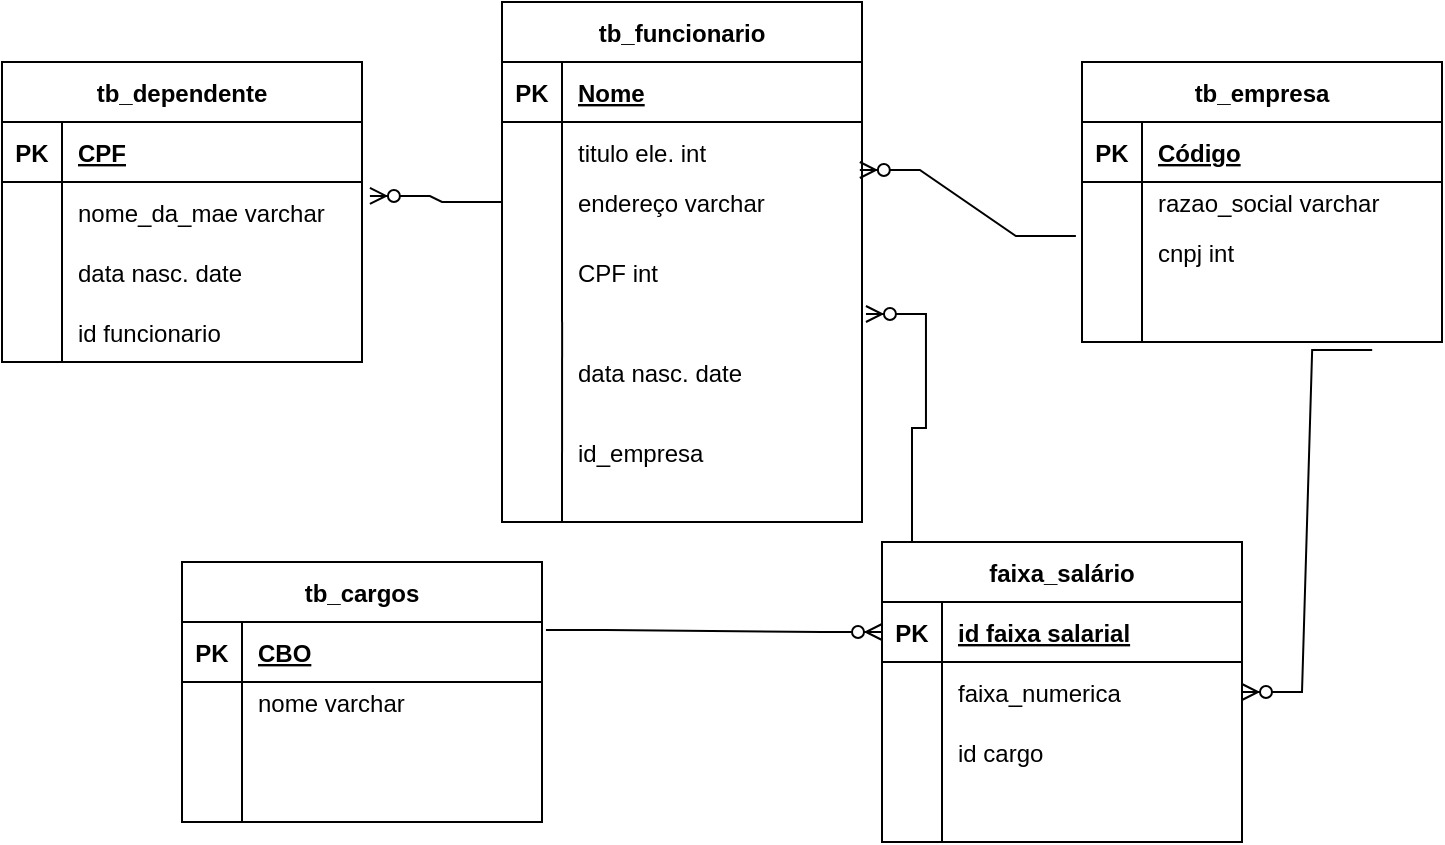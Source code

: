 <mxfile version="20.8.16" type="device"><diagram name="Página-1" id="Bbv_2jhY5aTtiZkwwCJl"><mxGraphModel dx="864" dy="516" grid="1" gridSize="10" guides="1" tooltips="1" connect="1" arrows="1" fold="1" page="1" pageScale="1" pageWidth="827" pageHeight="1169" math="0" shadow="0"><root><mxCell id="0"/><mxCell id="1" parent="0"/><mxCell id="XwNunohxCATLZ41RWdoh-53" value="tb_funcionario" style="shape=table;startSize=30;container=1;collapsible=1;childLayout=tableLayout;fixedRows=1;rowLines=0;fontStyle=1;align=center;resizeLast=1;" vertex="1" parent="1"><mxGeometry x="320" y="200" width="180" height="260" as="geometry"/></mxCell><mxCell id="XwNunohxCATLZ41RWdoh-54" value="" style="shape=tableRow;horizontal=0;startSize=0;swimlaneHead=0;swimlaneBody=0;fillColor=none;collapsible=0;dropTarget=0;points=[[0,0.5],[1,0.5]];portConstraint=eastwest;top=0;left=0;right=0;bottom=1;" vertex="1" parent="XwNunohxCATLZ41RWdoh-53"><mxGeometry y="30" width="180" height="30" as="geometry"/></mxCell><mxCell id="XwNunohxCATLZ41RWdoh-55" value="PK" style="shape=partialRectangle;connectable=0;fillColor=none;top=0;left=0;bottom=0;right=0;fontStyle=1;overflow=hidden;" vertex="1" parent="XwNunohxCATLZ41RWdoh-54"><mxGeometry width="30" height="30" as="geometry"><mxRectangle width="30" height="30" as="alternateBounds"/></mxGeometry></mxCell><mxCell id="XwNunohxCATLZ41RWdoh-56" value="Nome" style="shape=partialRectangle;connectable=0;fillColor=none;top=0;left=0;bottom=0;right=0;align=left;spacingLeft=6;fontStyle=5;overflow=hidden;" vertex="1" parent="XwNunohxCATLZ41RWdoh-54"><mxGeometry x="30" width="150" height="30" as="geometry"><mxRectangle width="150" height="30" as="alternateBounds"/></mxGeometry></mxCell><mxCell id="XwNunohxCATLZ41RWdoh-57" value="" style="shape=tableRow;horizontal=0;startSize=0;swimlaneHead=0;swimlaneBody=0;fillColor=none;collapsible=0;dropTarget=0;points=[[0,0.5],[1,0.5]];portConstraint=eastwest;top=0;left=0;right=0;bottom=0;" vertex="1" parent="XwNunohxCATLZ41RWdoh-53"><mxGeometry y="60" width="180" height="30" as="geometry"/></mxCell><mxCell id="XwNunohxCATLZ41RWdoh-58" value="" style="shape=partialRectangle;connectable=0;fillColor=none;top=0;left=0;bottom=0;right=0;editable=1;overflow=hidden;" vertex="1" parent="XwNunohxCATLZ41RWdoh-57"><mxGeometry width="30" height="30" as="geometry"><mxRectangle width="30" height="30" as="alternateBounds"/></mxGeometry></mxCell><mxCell id="XwNunohxCATLZ41RWdoh-59" value="titulo ele. int" style="shape=partialRectangle;connectable=0;fillColor=none;top=0;left=0;bottom=0;right=0;align=left;spacingLeft=6;overflow=hidden;" vertex="1" parent="XwNunohxCATLZ41RWdoh-57"><mxGeometry x="30" width="150" height="30" as="geometry"><mxRectangle width="150" height="30" as="alternateBounds"/></mxGeometry></mxCell><mxCell id="XwNunohxCATLZ41RWdoh-60" value="" style="shape=tableRow;horizontal=0;startSize=0;swimlaneHead=0;swimlaneBody=0;fillColor=none;collapsible=0;dropTarget=0;points=[[0,0.5],[1,0.5]];portConstraint=eastwest;top=0;left=0;right=0;bottom=0;" vertex="1" parent="XwNunohxCATLZ41RWdoh-53"><mxGeometry y="90" width="180" height="20" as="geometry"/></mxCell><mxCell id="XwNunohxCATLZ41RWdoh-61" value="" style="shape=partialRectangle;connectable=0;fillColor=none;top=0;left=0;bottom=0;right=0;editable=1;overflow=hidden;" vertex="1" parent="XwNunohxCATLZ41RWdoh-60"><mxGeometry width="30" height="20" as="geometry"><mxRectangle width="30" height="20" as="alternateBounds"/></mxGeometry></mxCell><mxCell id="XwNunohxCATLZ41RWdoh-62" value="endereço varchar" style="shape=partialRectangle;connectable=0;fillColor=none;top=0;left=0;bottom=0;right=0;align=left;spacingLeft=6;overflow=hidden;" vertex="1" parent="XwNunohxCATLZ41RWdoh-60"><mxGeometry x="30" width="150" height="20" as="geometry"><mxRectangle width="150" height="20" as="alternateBounds"/></mxGeometry></mxCell><mxCell id="XwNunohxCATLZ41RWdoh-63" value="" style="shape=tableRow;horizontal=0;startSize=0;swimlaneHead=0;swimlaneBody=0;fillColor=none;collapsible=0;dropTarget=0;points=[[0,0.5],[1,0.5]];portConstraint=eastwest;top=0;left=0;right=0;bottom=0;" vertex="1" parent="XwNunohxCATLZ41RWdoh-53"><mxGeometry y="110" width="180" height="50" as="geometry"/></mxCell><mxCell id="XwNunohxCATLZ41RWdoh-64" value="" style="shape=partialRectangle;connectable=0;fillColor=none;top=0;left=0;bottom=0;right=0;editable=1;overflow=hidden;" vertex="1" parent="XwNunohxCATLZ41RWdoh-63"><mxGeometry width="30" height="50" as="geometry"><mxRectangle width="30" height="50" as="alternateBounds"/></mxGeometry></mxCell><mxCell id="XwNunohxCATLZ41RWdoh-65" value="CPF int" style="shape=partialRectangle;connectable=0;fillColor=none;top=0;left=0;bottom=0;right=0;align=left;spacingLeft=6;overflow=hidden;verticalAlign=middle;" vertex="1" parent="XwNunohxCATLZ41RWdoh-63"><mxGeometry x="30" width="150" height="50" as="geometry"><mxRectangle width="150" height="50" as="alternateBounds"/></mxGeometry></mxCell><mxCell id="XwNunohxCATLZ41RWdoh-72" value="" style="shape=tableRow;horizontal=0;startSize=0;swimlaneHead=0;swimlaneBody=0;fillColor=none;collapsible=0;dropTarget=0;points=[[0,0.5],[1,0.5]];portConstraint=eastwest;top=0;left=0;right=0;bottom=0;" vertex="1" parent="1"><mxGeometry x="390" y="370" width="180" height="50" as="geometry"/></mxCell><mxCell id="XwNunohxCATLZ41RWdoh-73" value="" style="shape=partialRectangle;connectable=0;fillColor=none;top=0;left=0;bottom=0;right=0;editable=1;overflow=hidden;" vertex="1" parent="XwNunohxCATLZ41RWdoh-72"><mxGeometry width="30" height="50" as="geometry"><mxRectangle width="30" height="50" as="alternateBounds"/></mxGeometry></mxCell><mxCell id="XwNunohxCATLZ41RWdoh-74" value="data nasc. date" style="shape=partialRectangle;connectable=0;fillColor=none;top=0;left=0;bottom=0;right=0;align=left;spacingLeft=6;overflow=hidden;verticalAlign=middle;" vertex="1" parent="1"><mxGeometry x="350" y="360" width="140" height="50" as="geometry"><mxRectangle width="150" height="50" as="alternateBounds"/></mxGeometry></mxCell><mxCell id="XwNunohxCATLZ41RWdoh-89" value="id_empresa" style="shape=partialRectangle;connectable=0;fillColor=none;top=0;left=0;bottom=0;right=0;align=left;spacingLeft=6;overflow=hidden;verticalAlign=middle;" vertex="1" parent="1"><mxGeometry x="350" y="400" width="140" height="50" as="geometry"><mxRectangle width="150" height="50" as="alternateBounds"/></mxGeometry></mxCell><mxCell id="XwNunohxCATLZ41RWdoh-91" value="" style="endArrow=none;html=1;rounded=0;entryX=0.167;entryY=1;entryDx=0;entryDy=0;entryPerimeter=0;" edge="1" parent="1" target="XwNunohxCATLZ41RWdoh-63"><mxGeometry width="50" height="50" relative="1" as="geometry"><mxPoint x="350" y="460" as="sourcePoint"/><mxPoint x="350" y="370" as="targetPoint"/></mxGeometry></mxCell><mxCell id="XwNunohxCATLZ41RWdoh-92" value="tb_empresa" style="shape=table;startSize=30;container=1;collapsible=1;childLayout=tableLayout;fixedRows=1;rowLines=0;fontStyle=1;align=center;resizeLast=1;" vertex="1" parent="1"><mxGeometry x="610" y="230" width="180" height="140" as="geometry"/></mxCell><mxCell id="XwNunohxCATLZ41RWdoh-93" value="" style="shape=tableRow;horizontal=0;startSize=0;swimlaneHead=0;swimlaneBody=0;fillColor=none;collapsible=0;dropTarget=0;points=[[0,0.5],[1,0.5]];portConstraint=eastwest;top=0;left=0;right=0;bottom=1;" vertex="1" parent="XwNunohxCATLZ41RWdoh-92"><mxGeometry y="30" width="180" height="30" as="geometry"/></mxCell><mxCell id="XwNunohxCATLZ41RWdoh-94" value="PK" style="shape=partialRectangle;connectable=0;fillColor=none;top=0;left=0;bottom=0;right=0;fontStyle=1;overflow=hidden;" vertex="1" parent="XwNunohxCATLZ41RWdoh-93"><mxGeometry width="30" height="30" as="geometry"><mxRectangle width="30" height="30" as="alternateBounds"/></mxGeometry></mxCell><mxCell id="XwNunohxCATLZ41RWdoh-95" value="Código" style="shape=partialRectangle;connectable=0;fillColor=none;top=0;left=0;bottom=0;right=0;align=left;spacingLeft=6;fontStyle=5;overflow=hidden;" vertex="1" parent="XwNunohxCATLZ41RWdoh-93"><mxGeometry x="30" width="150" height="30" as="geometry"><mxRectangle width="150" height="30" as="alternateBounds"/></mxGeometry></mxCell><mxCell id="XwNunohxCATLZ41RWdoh-96" value="" style="shape=tableRow;horizontal=0;startSize=0;swimlaneHead=0;swimlaneBody=0;fillColor=none;collapsible=0;dropTarget=0;points=[[0,0.5],[1,0.5]];portConstraint=eastwest;top=0;left=0;right=0;bottom=0;" vertex="1" parent="XwNunohxCATLZ41RWdoh-92"><mxGeometry y="60" width="180" height="20" as="geometry"/></mxCell><mxCell id="XwNunohxCATLZ41RWdoh-97" value="" style="shape=partialRectangle;connectable=0;fillColor=none;top=0;left=0;bottom=0;right=0;editable=1;overflow=hidden;" vertex="1" parent="XwNunohxCATLZ41RWdoh-96"><mxGeometry width="30" height="20" as="geometry"><mxRectangle width="30" height="20" as="alternateBounds"/></mxGeometry></mxCell><mxCell id="XwNunohxCATLZ41RWdoh-98" value="razao_social varchar" style="shape=partialRectangle;connectable=0;fillColor=none;top=0;left=0;bottom=0;right=0;align=left;spacingLeft=6;overflow=hidden;" vertex="1" parent="XwNunohxCATLZ41RWdoh-96"><mxGeometry x="30" width="150" height="20" as="geometry"><mxRectangle width="150" height="20" as="alternateBounds"/></mxGeometry></mxCell><mxCell id="XwNunohxCATLZ41RWdoh-99" value="" style="shape=tableRow;horizontal=0;startSize=0;swimlaneHead=0;swimlaneBody=0;fillColor=none;collapsible=0;dropTarget=0;points=[[0,0.5],[1,0.5]];portConstraint=eastwest;top=0;left=0;right=0;bottom=0;" vertex="1" parent="XwNunohxCATLZ41RWdoh-92"><mxGeometry y="80" width="180" height="30" as="geometry"/></mxCell><mxCell id="XwNunohxCATLZ41RWdoh-100" value="" style="shape=partialRectangle;connectable=0;fillColor=none;top=0;left=0;bottom=0;right=0;editable=1;overflow=hidden;" vertex="1" parent="XwNunohxCATLZ41RWdoh-99"><mxGeometry width="30" height="30" as="geometry"><mxRectangle width="30" height="30" as="alternateBounds"/></mxGeometry></mxCell><mxCell id="XwNunohxCATLZ41RWdoh-101" value="cnpj int" style="shape=partialRectangle;connectable=0;fillColor=none;top=0;left=0;bottom=0;right=0;align=left;spacingLeft=6;overflow=hidden;" vertex="1" parent="XwNunohxCATLZ41RWdoh-99"><mxGeometry x="30" width="150" height="30" as="geometry"><mxRectangle width="150" height="30" as="alternateBounds"/></mxGeometry></mxCell><mxCell id="XwNunohxCATLZ41RWdoh-102" value="" style="shape=tableRow;horizontal=0;startSize=0;swimlaneHead=0;swimlaneBody=0;fillColor=none;collapsible=0;dropTarget=0;points=[[0,0.5],[1,0.5]];portConstraint=eastwest;top=0;left=0;right=0;bottom=0;" vertex="1" parent="XwNunohxCATLZ41RWdoh-92"><mxGeometry y="110" width="180" height="30" as="geometry"/></mxCell><mxCell id="XwNunohxCATLZ41RWdoh-103" value="" style="shape=partialRectangle;connectable=0;fillColor=none;top=0;left=0;bottom=0;right=0;editable=1;overflow=hidden;" vertex="1" parent="XwNunohxCATLZ41RWdoh-102"><mxGeometry width="30" height="30" as="geometry"><mxRectangle width="30" height="30" as="alternateBounds"/></mxGeometry></mxCell><mxCell id="XwNunohxCATLZ41RWdoh-104" value="" style="shape=partialRectangle;connectable=0;fillColor=none;top=0;left=0;bottom=0;right=0;align=left;spacingLeft=6;overflow=hidden;" vertex="1" parent="XwNunohxCATLZ41RWdoh-102"><mxGeometry x="30" width="150" height="30" as="geometry"><mxRectangle width="150" height="30" as="alternateBounds"/></mxGeometry></mxCell><mxCell id="XwNunohxCATLZ41RWdoh-105" value="faixa_salário" style="shape=table;startSize=30;container=1;collapsible=1;childLayout=tableLayout;fixedRows=1;rowLines=0;fontStyle=1;align=center;resizeLast=1;" vertex="1" parent="1"><mxGeometry x="510" y="470" width="180" height="150" as="geometry"/></mxCell><mxCell id="XwNunohxCATLZ41RWdoh-106" value="" style="shape=tableRow;horizontal=0;startSize=0;swimlaneHead=0;swimlaneBody=0;fillColor=none;collapsible=0;dropTarget=0;points=[[0,0.5],[1,0.5]];portConstraint=eastwest;top=0;left=0;right=0;bottom=1;" vertex="1" parent="XwNunohxCATLZ41RWdoh-105"><mxGeometry y="30" width="180" height="30" as="geometry"/></mxCell><mxCell id="XwNunohxCATLZ41RWdoh-107" value="PK" style="shape=partialRectangle;connectable=0;fillColor=none;top=0;left=0;bottom=0;right=0;fontStyle=1;overflow=hidden;" vertex="1" parent="XwNunohxCATLZ41RWdoh-106"><mxGeometry width="30" height="30" as="geometry"><mxRectangle width="30" height="30" as="alternateBounds"/></mxGeometry></mxCell><mxCell id="XwNunohxCATLZ41RWdoh-108" value="id faixa salarial" style="shape=partialRectangle;connectable=0;fillColor=none;top=0;left=0;bottom=0;right=0;align=left;spacingLeft=6;fontStyle=5;overflow=hidden;" vertex="1" parent="XwNunohxCATLZ41RWdoh-106"><mxGeometry x="30" width="150" height="30" as="geometry"><mxRectangle width="150" height="30" as="alternateBounds"/></mxGeometry></mxCell><mxCell id="XwNunohxCATLZ41RWdoh-109" value="" style="shape=tableRow;horizontal=0;startSize=0;swimlaneHead=0;swimlaneBody=0;fillColor=none;collapsible=0;dropTarget=0;points=[[0,0.5],[1,0.5]];portConstraint=eastwest;top=0;left=0;right=0;bottom=0;" vertex="1" parent="XwNunohxCATLZ41RWdoh-105"><mxGeometry y="60" width="180" height="30" as="geometry"/></mxCell><mxCell id="XwNunohxCATLZ41RWdoh-110" value="" style="shape=partialRectangle;connectable=0;fillColor=none;top=0;left=0;bottom=0;right=0;editable=1;overflow=hidden;" vertex="1" parent="XwNunohxCATLZ41RWdoh-109"><mxGeometry width="30" height="30" as="geometry"><mxRectangle width="30" height="30" as="alternateBounds"/></mxGeometry></mxCell><mxCell id="XwNunohxCATLZ41RWdoh-111" value="faixa_numerica" style="shape=partialRectangle;connectable=0;fillColor=none;top=0;left=0;bottom=0;right=0;align=left;spacingLeft=6;overflow=hidden;" vertex="1" parent="XwNunohxCATLZ41RWdoh-109"><mxGeometry x="30" width="150" height="30" as="geometry"><mxRectangle width="150" height="30" as="alternateBounds"/></mxGeometry></mxCell><mxCell id="XwNunohxCATLZ41RWdoh-112" value="" style="shape=tableRow;horizontal=0;startSize=0;swimlaneHead=0;swimlaneBody=0;fillColor=none;collapsible=0;dropTarget=0;points=[[0,0.5],[1,0.5]];portConstraint=eastwest;top=0;left=0;right=0;bottom=0;" vertex="1" parent="XwNunohxCATLZ41RWdoh-105"><mxGeometry y="90" width="180" height="30" as="geometry"/></mxCell><mxCell id="XwNunohxCATLZ41RWdoh-113" value="" style="shape=partialRectangle;connectable=0;fillColor=none;top=0;left=0;bottom=0;right=0;editable=1;overflow=hidden;" vertex="1" parent="XwNunohxCATLZ41RWdoh-112"><mxGeometry width="30" height="30" as="geometry"><mxRectangle width="30" height="30" as="alternateBounds"/></mxGeometry></mxCell><mxCell id="XwNunohxCATLZ41RWdoh-114" value="id cargo" style="shape=partialRectangle;connectable=0;fillColor=none;top=0;left=0;bottom=0;right=0;align=left;spacingLeft=6;overflow=hidden;" vertex="1" parent="XwNunohxCATLZ41RWdoh-112"><mxGeometry x="30" width="150" height="30" as="geometry"><mxRectangle width="150" height="30" as="alternateBounds"/></mxGeometry></mxCell><mxCell id="XwNunohxCATLZ41RWdoh-115" value="" style="shape=tableRow;horizontal=0;startSize=0;swimlaneHead=0;swimlaneBody=0;fillColor=none;collapsible=0;dropTarget=0;points=[[0,0.5],[1,0.5]];portConstraint=eastwest;top=0;left=0;right=0;bottom=0;" vertex="1" parent="XwNunohxCATLZ41RWdoh-105"><mxGeometry y="120" width="180" height="30" as="geometry"/></mxCell><mxCell id="XwNunohxCATLZ41RWdoh-116" value="" style="shape=partialRectangle;connectable=0;fillColor=none;top=0;left=0;bottom=0;right=0;editable=1;overflow=hidden;" vertex="1" parent="XwNunohxCATLZ41RWdoh-115"><mxGeometry width="30" height="30" as="geometry"><mxRectangle width="30" height="30" as="alternateBounds"/></mxGeometry></mxCell><mxCell id="XwNunohxCATLZ41RWdoh-117" value="" style="shape=partialRectangle;connectable=0;fillColor=none;top=0;left=0;bottom=0;right=0;align=left;spacingLeft=6;overflow=hidden;" vertex="1" parent="XwNunohxCATLZ41RWdoh-115"><mxGeometry x="30" width="150" height="30" as="geometry"><mxRectangle width="150" height="30" as="alternateBounds"/></mxGeometry></mxCell><mxCell id="XwNunohxCATLZ41RWdoh-118" value="tb_cargos" style="shape=table;startSize=30;container=1;collapsible=1;childLayout=tableLayout;fixedRows=1;rowLines=0;fontStyle=1;align=center;resizeLast=1;" vertex="1" parent="1"><mxGeometry x="160" y="480" width="180" height="130" as="geometry"/></mxCell><mxCell id="XwNunohxCATLZ41RWdoh-119" value="" style="shape=tableRow;horizontal=0;startSize=0;swimlaneHead=0;swimlaneBody=0;fillColor=none;collapsible=0;dropTarget=0;points=[[0,0.5],[1,0.5]];portConstraint=eastwest;top=0;left=0;right=0;bottom=1;" vertex="1" parent="XwNunohxCATLZ41RWdoh-118"><mxGeometry y="30" width="180" height="30" as="geometry"/></mxCell><mxCell id="XwNunohxCATLZ41RWdoh-120" value="PK" style="shape=partialRectangle;connectable=0;fillColor=none;top=0;left=0;bottom=0;right=0;fontStyle=1;overflow=hidden;" vertex="1" parent="XwNunohxCATLZ41RWdoh-119"><mxGeometry width="30" height="30" as="geometry"><mxRectangle width="30" height="30" as="alternateBounds"/></mxGeometry></mxCell><mxCell id="XwNunohxCATLZ41RWdoh-121" value="CBO" style="shape=partialRectangle;connectable=0;fillColor=none;top=0;left=0;bottom=0;right=0;align=left;spacingLeft=6;fontStyle=5;overflow=hidden;" vertex="1" parent="XwNunohxCATLZ41RWdoh-119"><mxGeometry x="30" width="150" height="30" as="geometry"><mxRectangle width="150" height="30" as="alternateBounds"/></mxGeometry></mxCell><mxCell id="XwNunohxCATLZ41RWdoh-122" value="" style="shape=tableRow;horizontal=0;startSize=0;swimlaneHead=0;swimlaneBody=0;fillColor=none;collapsible=0;dropTarget=0;points=[[0,0.5],[1,0.5]];portConstraint=eastwest;top=0;left=0;right=0;bottom=0;" vertex="1" parent="XwNunohxCATLZ41RWdoh-118"><mxGeometry y="60" width="180" height="20" as="geometry"/></mxCell><mxCell id="XwNunohxCATLZ41RWdoh-123" value="" style="shape=partialRectangle;connectable=0;fillColor=none;top=0;left=0;bottom=0;right=0;editable=1;overflow=hidden;" vertex="1" parent="XwNunohxCATLZ41RWdoh-122"><mxGeometry width="30" height="20" as="geometry"><mxRectangle width="30" height="20" as="alternateBounds"/></mxGeometry></mxCell><mxCell id="XwNunohxCATLZ41RWdoh-124" value="nome varchar" style="shape=partialRectangle;connectable=0;fillColor=none;top=0;left=0;bottom=0;right=0;align=left;spacingLeft=6;overflow=hidden;" vertex="1" parent="XwNunohxCATLZ41RWdoh-122"><mxGeometry x="30" width="150" height="20" as="geometry"><mxRectangle width="150" height="20" as="alternateBounds"/></mxGeometry></mxCell><mxCell id="XwNunohxCATLZ41RWdoh-125" value="" style="shape=tableRow;horizontal=0;startSize=0;swimlaneHead=0;swimlaneBody=0;fillColor=none;collapsible=0;dropTarget=0;points=[[0,0.5],[1,0.5]];portConstraint=eastwest;top=0;left=0;right=0;bottom=0;" vertex="1" parent="XwNunohxCATLZ41RWdoh-118"><mxGeometry y="80" width="180" height="30" as="geometry"/></mxCell><mxCell id="XwNunohxCATLZ41RWdoh-126" value="" style="shape=partialRectangle;connectable=0;fillColor=none;top=0;left=0;bottom=0;right=0;editable=1;overflow=hidden;" vertex="1" parent="XwNunohxCATLZ41RWdoh-125"><mxGeometry width="30" height="30" as="geometry"><mxRectangle width="30" height="30" as="alternateBounds"/></mxGeometry></mxCell><mxCell id="XwNunohxCATLZ41RWdoh-127" value="" style="shape=partialRectangle;connectable=0;fillColor=none;top=0;left=0;bottom=0;right=0;align=left;spacingLeft=6;overflow=hidden;" vertex="1" parent="XwNunohxCATLZ41RWdoh-125"><mxGeometry x="30" width="150" height="30" as="geometry"><mxRectangle width="150" height="30" as="alternateBounds"/></mxGeometry></mxCell><mxCell id="XwNunohxCATLZ41RWdoh-128" value="" style="shape=tableRow;horizontal=0;startSize=0;swimlaneHead=0;swimlaneBody=0;fillColor=none;collapsible=0;dropTarget=0;points=[[0,0.5],[1,0.5]];portConstraint=eastwest;top=0;left=0;right=0;bottom=0;" vertex="1" parent="XwNunohxCATLZ41RWdoh-118"><mxGeometry y="110" width="180" height="20" as="geometry"/></mxCell><mxCell id="XwNunohxCATLZ41RWdoh-129" value="" style="shape=partialRectangle;connectable=0;fillColor=none;top=0;left=0;bottom=0;right=0;editable=1;overflow=hidden;" vertex="1" parent="XwNunohxCATLZ41RWdoh-128"><mxGeometry width="30" height="20" as="geometry"><mxRectangle width="30" height="20" as="alternateBounds"/></mxGeometry></mxCell><mxCell id="XwNunohxCATLZ41RWdoh-130" value="" style="shape=partialRectangle;connectable=0;fillColor=none;top=0;left=0;bottom=0;right=0;align=left;spacingLeft=6;overflow=hidden;" vertex="1" parent="XwNunohxCATLZ41RWdoh-128"><mxGeometry x="30" width="150" height="20" as="geometry"><mxRectangle width="150" height="20" as="alternateBounds"/></mxGeometry></mxCell><mxCell id="XwNunohxCATLZ41RWdoh-131" value="tb_dependente" style="shape=table;startSize=30;container=1;collapsible=1;childLayout=tableLayout;fixedRows=1;rowLines=0;fontStyle=1;align=center;resizeLast=1;" vertex="1" parent="1"><mxGeometry x="70" y="230" width="180" height="150" as="geometry"/></mxCell><mxCell id="XwNunohxCATLZ41RWdoh-132" value="" style="shape=tableRow;horizontal=0;startSize=0;swimlaneHead=0;swimlaneBody=0;fillColor=none;collapsible=0;dropTarget=0;points=[[0,0.5],[1,0.5]];portConstraint=eastwest;top=0;left=0;right=0;bottom=1;" vertex="1" parent="XwNunohxCATLZ41RWdoh-131"><mxGeometry y="30" width="180" height="30" as="geometry"/></mxCell><mxCell id="XwNunohxCATLZ41RWdoh-133" value="PK" style="shape=partialRectangle;connectable=0;fillColor=none;top=0;left=0;bottom=0;right=0;fontStyle=1;overflow=hidden;" vertex="1" parent="XwNunohxCATLZ41RWdoh-132"><mxGeometry width="30" height="30" as="geometry"><mxRectangle width="30" height="30" as="alternateBounds"/></mxGeometry></mxCell><mxCell id="XwNunohxCATLZ41RWdoh-134" value="CPF" style="shape=partialRectangle;connectable=0;fillColor=none;top=0;left=0;bottom=0;right=0;align=left;spacingLeft=6;fontStyle=5;overflow=hidden;" vertex="1" parent="XwNunohxCATLZ41RWdoh-132"><mxGeometry x="30" width="150" height="30" as="geometry"><mxRectangle width="150" height="30" as="alternateBounds"/></mxGeometry></mxCell><mxCell id="XwNunohxCATLZ41RWdoh-135" value="" style="shape=tableRow;horizontal=0;startSize=0;swimlaneHead=0;swimlaneBody=0;fillColor=none;collapsible=0;dropTarget=0;points=[[0,0.5],[1,0.5]];portConstraint=eastwest;top=0;left=0;right=0;bottom=0;" vertex="1" parent="XwNunohxCATLZ41RWdoh-131"><mxGeometry y="60" width="180" height="30" as="geometry"/></mxCell><mxCell id="XwNunohxCATLZ41RWdoh-136" value="" style="shape=partialRectangle;connectable=0;fillColor=none;top=0;left=0;bottom=0;right=0;editable=1;overflow=hidden;" vertex="1" parent="XwNunohxCATLZ41RWdoh-135"><mxGeometry width="30" height="30" as="geometry"><mxRectangle width="30" height="30" as="alternateBounds"/></mxGeometry></mxCell><mxCell id="XwNunohxCATLZ41RWdoh-137" value="nome_da_mae varchar" style="shape=partialRectangle;connectable=0;fillColor=none;top=0;left=0;bottom=0;right=0;align=left;spacingLeft=6;overflow=hidden;" vertex="1" parent="XwNunohxCATLZ41RWdoh-135"><mxGeometry x="30" width="150" height="30" as="geometry"><mxRectangle width="150" height="30" as="alternateBounds"/></mxGeometry></mxCell><mxCell id="XwNunohxCATLZ41RWdoh-138" value="" style="shape=tableRow;horizontal=0;startSize=0;swimlaneHead=0;swimlaneBody=0;fillColor=none;collapsible=0;dropTarget=0;points=[[0,0.5],[1,0.5]];portConstraint=eastwest;top=0;left=0;right=0;bottom=0;" vertex="1" parent="XwNunohxCATLZ41RWdoh-131"><mxGeometry y="90" width="180" height="30" as="geometry"/></mxCell><mxCell id="XwNunohxCATLZ41RWdoh-139" value="" style="shape=partialRectangle;connectable=0;fillColor=none;top=0;left=0;bottom=0;right=0;editable=1;overflow=hidden;" vertex="1" parent="XwNunohxCATLZ41RWdoh-138"><mxGeometry width="30" height="30" as="geometry"><mxRectangle width="30" height="30" as="alternateBounds"/></mxGeometry></mxCell><mxCell id="XwNunohxCATLZ41RWdoh-140" value="data nasc. date" style="shape=partialRectangle;connectable=0;fillColor=none;top=0;left=0;bottom=0;right=0;align=left;spacingLeft=6;overflow=hidden;" vertex="1" parent="XwNunohxCATLZ41RWdoh-138"><mxGeometry x="30" width="150" height="30" as="geometry"><mxRectangle width="150" height="30" as="alternateBounds"/></mxGeometry></mxCell><mxCell id="XwNunohxCATLZ41RWdoh-141" value="" style="shape=tableRow;horizontal=0;startSize=0;swimlaneHead=0;swimlaneBody=0;fillColor=none;collapsible=0;dropTarget=0;points=[[0,0.5],[1,0.5]];portConstraint=eastwest;top=0;left=0;right=0;bottom=0;" vertex="1" parent="XwNunohxCATLZ41RWdoh-131"><mxGeometry y="120" width="180" height="30" as="geometry"/></mxCell><mxCell id="XwNunohxCATLZ41RWdoh-142" value="" style="shape=partialRectangle;connectable=0;fillColor=none;top=0;left=0;bottom=0;right=0;editable=1;overflow=hidden;" vertex="1" parent="XwNunohxCATLZ41RWdoh-141"><mxGeometry width="30" height="30" as="geometry"><mxRectangle width="30" height="30" as="alternateBounds"/></mxGeometry></mxCell><mxCell id="XwNunohxCATLZ41RWdoh-143" value="id funcionario" style="shape=partialRectangle;connectable=0;fillColor=none;top=0;left=0;bottom=0;right=0;align=left;spacingLeft=6;overflow=hidden;" vertex="1" parent="XwNunohxCATLZ41RWdoh-141"><mxGeometry x="30" width="150" height="30" as="geometry"><mxRectangle width="150" height="30" as="alternateBounds"/></mxGeometry></mxCell><mxCell id="XwNunohxCATLZ41RWdoh-144" value="" style="edgeStyle=entityRelationEdgeStyle;fontSize=12;html=1;endArrow=ERzeroToMany;endFill=1;rounded=0;exitX=-0.017;exitY=0.233;exitDx=0;exitDy=0;exitPerimeter=0;entryX=0.994;entryY=0.8;entryDx=0;entryDy=0;entryPerimeter=0;" edge="1" parent="1" source="XwNunohxCATLZ41RWdoh-99" target="XwNunohxCATLZ41RWdoh-57"><mxGeometry width="100" height="100" relative="1" as="geometry"><mxPoint x="460" y="380" as="sourcePoint"/><mxPoint x="510" y="320" as="targetPoint"/></mxGeometry></mxCell><mxCell id="XwNunohxCATLZ41RWdoh-145" value="" style="edgeStyle=entityRelationEdgeStyle;fontSize=12;html=1;endArrow=ERzeroToMany;endFill=1;rounded=0;exitX=0.806;exitY=1.133;exitDx=0;exitDy=0;exitPerimeter=0;entryX=1;entryY=0.5;entryDx=0;entryDy=0;" edge="1" parent="1" source="XwNunohxCATLZ41RWdoh-102" target="XwNunohxCATLZ41RWdoh-109"><mxGeometry width="100" height="100" relative="1" as="geometry"><mxPoint x="460" y="480" as="sourcePoint"/><mxPoint x="560" y="380" as="targetPoint"/></mxGeometry></mxCell><mxCell id="XwNunohxCATLZ41RWdoh-146" value="" style="edgeStyle=entityRelationEdgeStyle;fontSize=12;html=1;endArrow=ERzeroToMany;endFill=1;rounded=0;exitX=0.25;exitY=0;exitDx=0;exitDy=0;entryX=1.011;entryY=0.92;entryDx=0;entryDy=0;entryPerimeter=0;" edge="1" parent="1" source="XwNunohxCATLZ41RWdoh-105" target="XwNunohxCATLZ41RWdoh-63"><mxGeometry width="100" height="100" relative="1" as="geometry"><mxPoint x="460" y="480" as="sourcePoint"/><mxPoint x="500" y="380" as="targetPoint"/></mxGeometry></mxCell><mxCell id="XwNunohxCATLZ41RWdoh-147" value="" style="edgeStyle=entityRelationEdgeStyle;fontSize=12;html=1;endArrow=ERzeroToMany;endFill=1;rounded=0;exitX=1.011;exitY=0.133;exitDx=0;exitDy=0;exitPerimeter=0;entryX=0;entryY=0.5;entryDx=0;entryDy=0;" edge="1" parent="1" source="XwNunohxCATLZ41RWdoh-119" target="XwNunohxCATLZ41RWdoh-106"><mxGeometry width="100" height="100" relative="1" as="geometry"><mxPoint x="460" y="480" as="sourcePoint"/><mxPoint x="560" y="380" as="targetPoint"/></mxGeometry></mxCell><mxCell id="XwNunohxCATLZ41RWdoh-148" value="" style="edgeStyle=entityRelationEdgeStyle;fontSize=12;html=1;endArrow=ERzeroToMany;endFill=1;rounded=0;exitX=0;exitY=0.5;exitDx=0;exitDy=0;entryX=1.022;entryY=0.233;entryDx=0;entryDy=0;entryPerimeter=0;" edge="1" parent="1" source="XwNunohxCATLZ41RWdoh-60" target="XwNunohxCATLZ41RWdoh-135"><mxGeometry width="100" height="100" relative="1" as="geometry"><mxPoint x="460" y="480" as="sourcePoint"/><mxPoint x="560" y="380" as="targetPoint"/></mxGeometry></mxCell></root></mxGraphModel></diagram></mxfile>